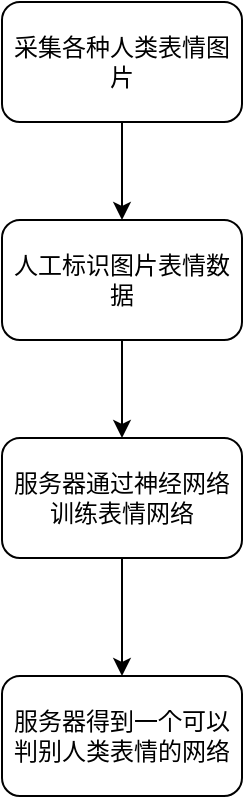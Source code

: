 <mxfile version="17.0.0" type="github" pages="2">
  <diagram id="H2oaJsLFpcjXEO4kf1u9" name="Page-1">
    <mxGraphModel dx="1422" dy="762" grid="0" gridSize="10" guides="1" tooltips="1" connect="1" arrows="1" fold="1" page="1" pageScale="1" pageWidth="1169" pageHeight="827" math="0" shadow="0">
      <root>
        <mxCell id="0" />
        <mxCell id="1" parent="0" />
        <mxCell id="XjBkIVBHSxNP_NqZq9ar-3" style="edgeStyle=orthogonalEdgeStyle;rounded=0;orthogonalLoop=1;jettySize=auto;html=1;exitX=0.5;exitY=1;exitDx=0;exitDy=0;" edge="1" parent="1" source="XjBkIVBHSxNP_NqZq9ar-1" target="XjBkIVBHSxNP_NqZq9ar-2">
          <mxGeometry relative="1" as="geometry" />
        </mxCell>
        <mxCell id="XjBkIVBHSxNP_NqZq9ar-1" value="采集各种人类表情图片" style="rounded=1;whiteSpace=wrap;html=1;" vertex="1" parent="1">
          <mxGeometry x="484" y="44" width="120" height="60" as="geometry" />
        </mxCell>
        <mxCell id="XjBkIVBHSxNP_NqZq9ar-5" style="edgeStyle=orthogonalEdgeStyle;rounded=0;orthogonalLoop=1;jettySize=auto;html=1;exitX=0.5;exitY=1;exitDx=0;exitDy=0;" edge="1" parent="1" source="XjBkIVBHSxNP_NqZq9ar-2" target="XjBkIVBHSxNP_NqZq9ar-4">
          <mxGeometry relative="1" as="geometry" />
        </mxCell>
        <mxCell id="XjBkIVBHSxNP_NqZq9ar-2" value="人工标识图片表情数据" style="rounded=1;whiteSpace=wrap;html=1;" vertex="1" parent="1">
          <mxGeometry x="484" y="153" width="120" height="60" as="geometry" />
        </mxCell>
        <mxCell id="XjBkIVBHSxNP_NqZq9ar-7" style="edgeStyle=orthogonalEdgeStyle;rounded=0;orthogonalLoop=1;jettySize=auto;html=1;exitX=0.5;exitY=1;exitDx=0;exitDy=0;" edge="1" parent="1" source="XjBkIVBHSxNP_NqZq9ar-4" target="XjBkIVBHSxNP_NqZq9ar-6">
          <mxGeometry relative="1" as="geometry" />
        </mxCell>
        <mxCell id="XjBkIVBHSxNP_NqZq9ar-4" value="服务器通过神经网络训练表情网络" style="rounded=1;whiteSpace=wrap;html=1;" vertex="1" parent="1">
          <mxGeometry x="484" y="262" width="120" height="60" as="geometry" />
        </mxCell>
        <mxCell id="XjBkIVBHSxNP_NqZq9ar-6" value="服务器得到一个可以判别人类表情的网络" style="rounded=1;whiteSpace=wrap;html=1;" vertex="1" parent="1">
          <mxGeometry x="484" y="381" width="120" height="60" as="geometry" />
        </mxCell>
      </root>
    </mxGraphModel>
  </diagram>
  <diagram id="rMYiVqVGv2NKfCt1jEHr" name="Page-2">
    <mxGraphModel dx="1422" dy="762" grid="0" gridSize="10" guides="1" tooltips="1" connect="1" arrows="1" fold="1" page="1" pageScale="1" pageWidth="1169" pageHeight="827" math="0" shadow="0">
      <root>
        <mxCell id="3dCX12fF-8VU9zBZJTtP-0" />
        <mxCell id="3dCX12fF-8VU9zBZJTtP-1" parent="3dCX12fF-8VU9zBZJTtP-0" />
        <mxCell id="3dCX12fF-8VU9zBZJTtP-2" value="客户端上传视频流到服务器" style="rounded=1;whiteSpace=wrap;html=1;" vertex="1" parent="3dCX12fF-8VU9zBZJTtP-1">
          <mxGeometry x="351" y="45" width="120" height="60" as="geometry" />
        </mxCell>
        <mxCell id="3dCX12fF-8VU9zBZJTtP-3" value="服务器将视频流转换为图片" style="rounded=1;whiteSpace=wrap;html=1;" vertex="1" parent="3dCX12fF-8VU9zBZJTtP-1">
          <mxGeometry x="351" y="158" width="120" height="60" as="geometry" />
        </mxCell>
        <mxCell id="3dCX12fF-8VU9zBZJTtP-4" value="服务器将视频流转换为图片" style="rounded=1;whiteSpace=wrap;html=1;" vertex="1" parent="3dCX12fF-8VU9zBZJTtP-1">
          <mxGeometry x="354" y="263" width="120" height="60" as="geometry" />
        </mxCell>
      </root>
    </mxGraphModel>
  </diagram>
</mxfile>

